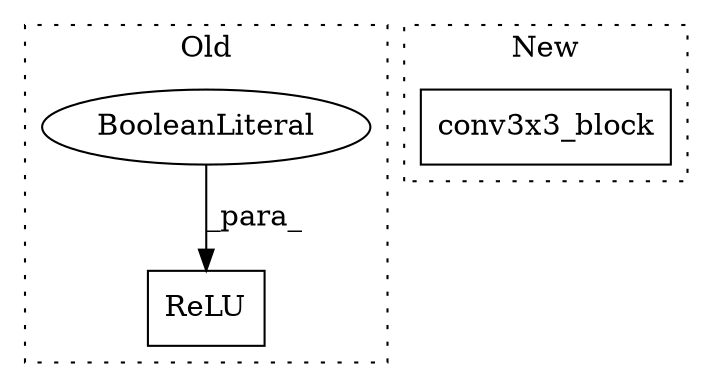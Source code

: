digraph G {
subgraph cluster0 {
1 [label="ReLU" a="32" s="7776,7785" l="5,1" shape="box"];
3 [label="BooleanLiteral" a="9" s="7781" l="4" shape="ellipse"];
label = "Old";
style="dotted";
}
subgraph cluster1 {
2 [label="conv3x3_block" a="32" s="7240,7284" l="14,1" shape="box"];
label = "New";
style="dotted";
}
3 -> 1 [label="_para_"];
}